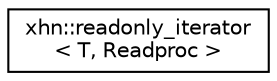 digraph "Graphical Class Hierarchy"
{
  edge [fontname="Helvetica",fontsize="10",labelfontname="Helvetica",labelfontsize="10"];
  node [fontname="Helvetica",fontsize="10",shape=record];
  rankdir="LR";
  Node1 [label="xhn::readonly_iterator\l\< T, Readproc \>",height=0.2,width=0.4,color="black", fillcolor="white", style="filled",URL="$classxhn_1_1readonly__iterator.html"];
}
